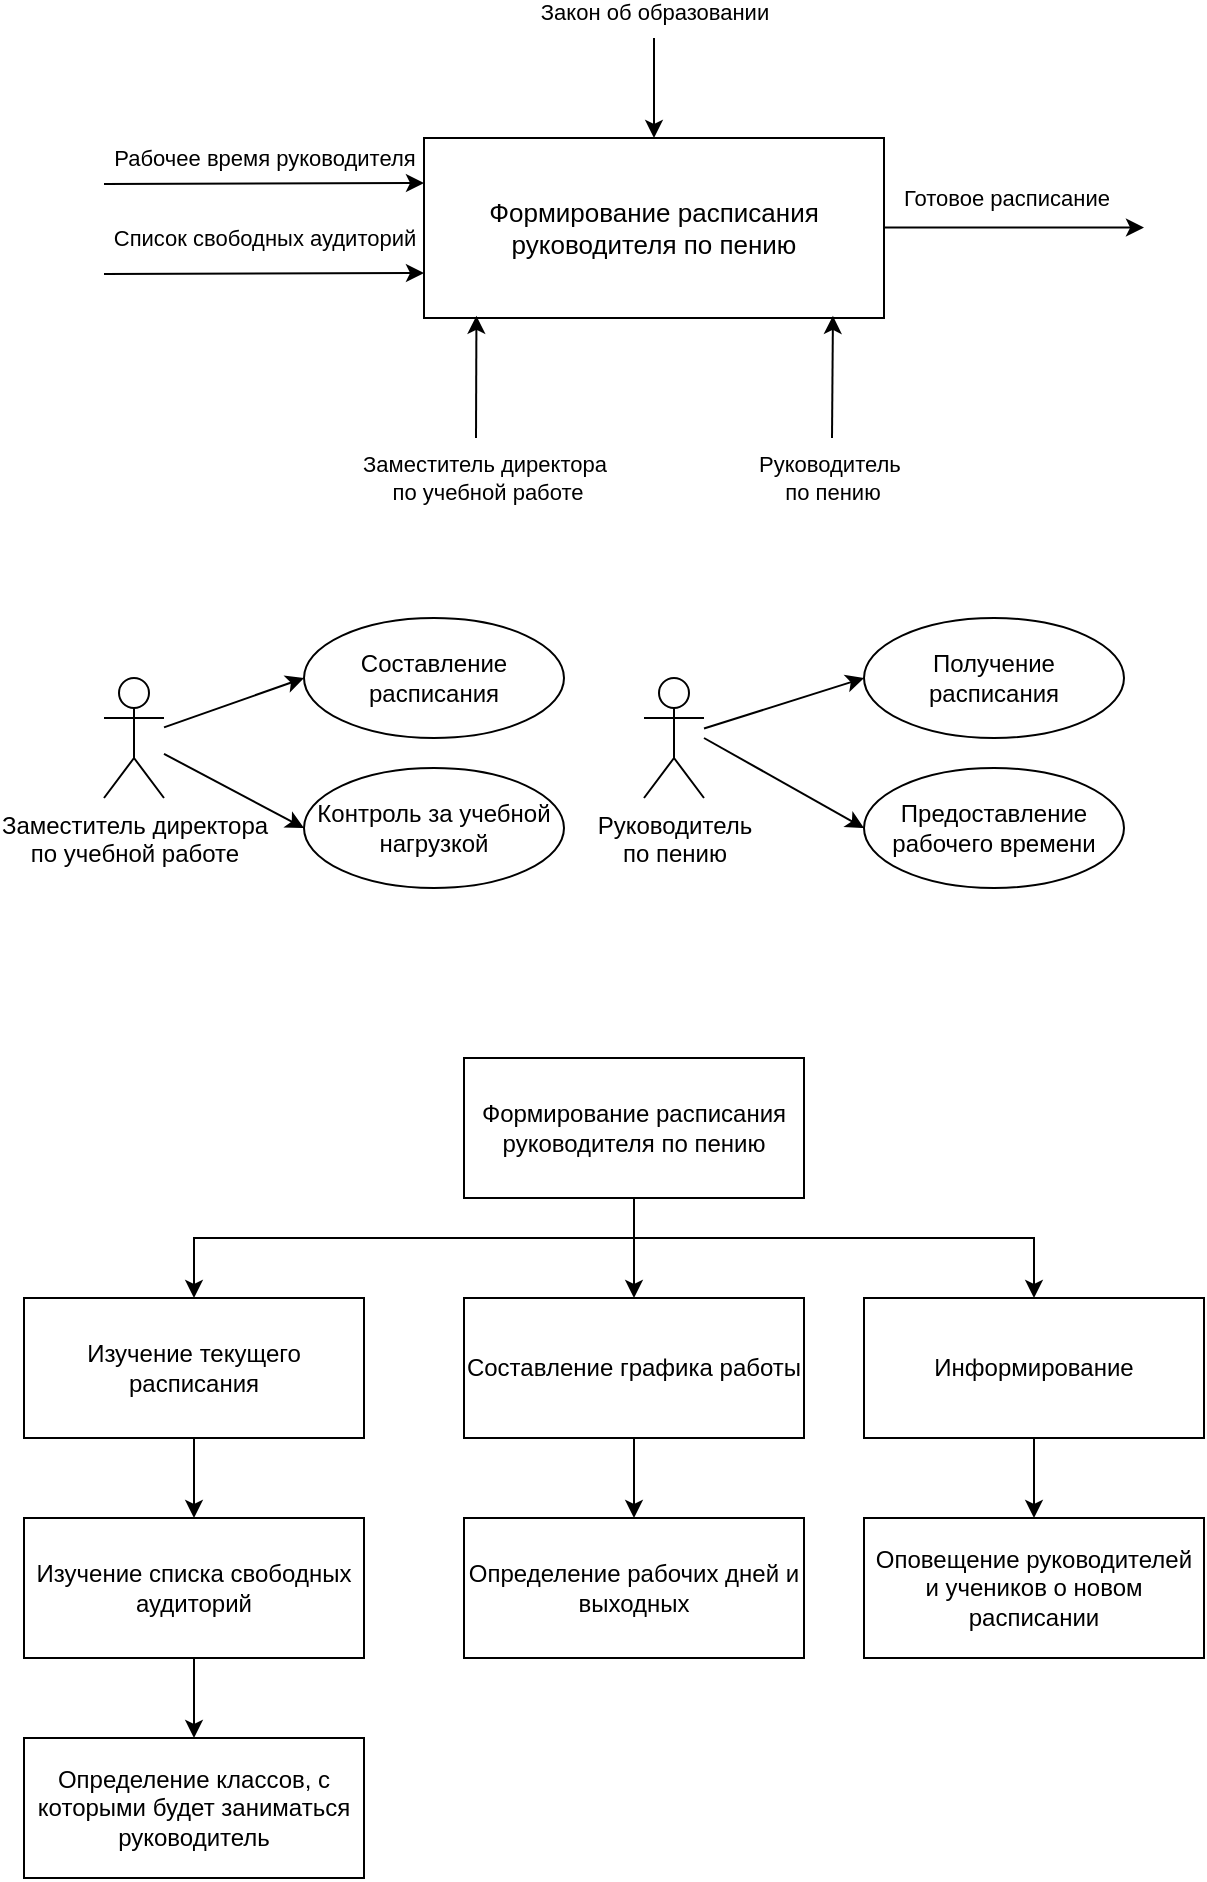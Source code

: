 <mxfile version="24.7.15">
  <diagram name="Страница — 1" id="YUVXSCBwJUpuNjFyxesY">
    <mxGraphModel dx="1155" dy="659" grid="1" gridSize="10" guides="1" tooltips="1" connect="1" arrows="1" fold="1" page="1" pageScale="1" pageWidth="827" pageHeight="1169" math="0" shadow="0">
      <root>
        <mxCell id="0" />
        <mxCell id="1" parent="0" />
        <mxCell id="wa9o9G0RywKdAa4oKemP-1" value="&lt;font style=&quot;font-size: 13px;&quot;&gt;Формирование расписания руководителя по пению&lt;/font&gt;" style="rounded=0;whiteSpace=wrap;html=1;" parent="1" vertex="1">
          <mxGeometry x="310" y="90" width="230" height="90" as="geometry" />
        </mxCell>
        <mxCell id="wa9o9G0RywKdAa4oKemP-3" value="" style="endArrow=classic;html=1;rounded=0;entryX=0.5;entryY=0;entryDx=0;entryDy=0;" parent="1" target="wa9o9G0RywKdAa4oKemP-1" edge="1">
          <mxGeometry width="50" height="50" relative="1" as="geometry">
            <mxPoint x="425" y="40" as="sourcePoint" />
            <mxPoint x="420" y="120" as="targetPoint" />
          </mxGeometry>
        </mxCell>
        <mxCell id="wa9o9G0RywKdAa4oKemP-5" value="Закон об образовании" style="edgeLabel;html=1;align=center;verticalAlign=middle;resizable=0;points=[];" parent="wa9o9G0RywKdAa4oKemP-3" vertex="1" connectable="0">
          <mxGeometry x="-0.313" relative="1" as="geometry">
            <mxPoint y="-30" as="offset" />
          </mxGeometry>
        </mxCell>
        <mxCell id="wa9o9G0RywKdAa4oKemP-10" value="" style="endArrow=classic;html=1;rounded=0;exitX=1;exitY=0.5;exitDx=0;exitDy=0;" parent="1" edge="1">
          <mxGeometry width="50" height="50" relative="1" as="geometry">
            <mxPoint x="540" y="134.8" as="sourcePoint" />
            <mxPoint x="670" y="134.8" as="targetPoint" />
          </mxGeometry>
        </mxCell>
        <mxCell id="wa9o9G0RywKdAa4oKemP-19" value="Готовое расписание" style="edgeLabel;html=1;align=center;verticalAlign=middle;resizable=0;points=[];" parent="wa9o9G0RywKdAa4oKemP-10" vertex="1" connectable="0">
          <mxGeometry x="-0.148" y="1" relative="1" as="geometry">
            <mxPoint x="5" y="-14" as="offset" />
          </mxGeometry>
        </mxCell>
        <mxCell id="wa9o9G0RywKdAa4oKemP-11" value="" style="endArrow=classic;html=1;rounded=0;entryX=0;entryY=0.75;entryDx=0;entryDy=0;" parent="1" target="wa9o9G0RywKdAa4oKemP-1" edge="1">
          <mxGeometry width="50" height="50" relative="1" as="geometry">
            <mxPoint x="150" y="158" as="sourcePoint" />
            <mxPoint x="310" y="158" as="targetPoint" />
          </mxGeometry>
        </mxCell>
        <mxCell id="wa9o9G0RywKdAa4oKemP-21" value="Список свободных аудиторий" style="edgeLabel;html=1;align=center;verticalAlign=middle;resizable=0;points=[];" parent="wa9o9G0RywKdAa4oKemP-11" vertex="1" connectable="0">
          <mxGeometry x="-0.138" y="-1" relative="1" as="geometry">
            <mxPoint x="11" y="-19" as="offset" />
          </mxGeometry>
        </mxCell>
        <mxCell id="wa9o9G0RywKdAa4oKemP-12" value="" style="endArrow=classic;html=1;rounded=0;entryX=0;entryY=0.25;entryDx=0;entryDy=0;" parent="1" target="wa9o9G0RywKdAa4oKemP-1" edge="1">
          <mxGeometry width="50" height="50" relative="1" as="geometry">
            <mxPoint x="150" y="113" as="sourcePoint" />
            <mxPoint x="390" y="170" as="targetPoint" />
          </mxGeometry>
        </mxCell>
        <mxCell id="wa9o9G0RywKdAa4oKemP-20" value="Рабочее время руководителя" style="edgeLabel;html=1;align=center;verticalAlign=middle;resizable=0;points=[];" parent="wa9o9G0RywKdAa4oKemP-12" vertex="1" connectable="0">
          <mxGeometry x="-0.15" y="1" relative="1" as="geometry">
            <mxPoint x="12" y="-12" as="offset" />
          </mxGeometry>
        </mxCell>
        <mxCell id="wa9o9G0RywKdAa4oKemP-13" value="" style="endArrow=classic;html=1;rounded=0;entryX=0.114;entryY=0.988;entryDx=0;entryDy=0;entryPerimeter=0;" parent="1" target="wa9o9G0RywKdAa4oKemP-1" edge="1">
          <mxGeometry width="50" height="50" relative="1" as="geometry">
            <mxPoint x="336" y="240" as="sourcePoint" />
            <mxPoint x="390" y="170" as="targetPoint" />
          </mxGeometry>
        </mxCell>
        <mxCell id="wa9o9G0RywKdAa4oKemP-18" value="Заместитель директора&lt;br&gt;&amp;nbsp;по учебной работе" style="edgeLabel;html=1;align=center;verticalAlign=middle;resizable=0;points=[];" parent="wa9o9G0RywKdAa4oKemP-13" vertex="1" connectable="0">
          <mxGeometry x="-0.761" y="1" relative="1" as="geometry">
            <mxPoint x="5" y="27" as="offset" />
          </mxGeometry>
        </mxCell>
        <mxCell id="wa9o9G0RywKdAa4oKemP-15" value="" style="endArrow=classic;html=1;rounded=0;entryX=0.889;entryY=0.988;entryDx=0;entryDy=0;entryPerimeter=0;" parent="1" target="wa9o9G0RywKdAa4oKemP-1" edge="1">
          <mxGeometry width="50" height="50" relative="1" as="geometry">
            <mxPoint x="514" y="240" as="sourcePoint" />
            <mxPoint x="390" y="170" as="targetPoint" />
          </mxGeometry>
        </mxCell>
        <mxCell id="wa9o9G0RywKdAa4oKemP-16" value="Руководитель&amp;nbsp;&lt;div&gt;по пению&lt;/div&gt;" style="edgeLabel;html=1;align=center;verticalAlign=middle;resizable=0;points=[];" parent="wa9o9G0RywKdAa4oKemP-15" vertex="1" connectable="0">
          <mxGeometry x="-0.255" relative="1" as="geometry">
            <mxPoint y="43" as="offset" />
          </mxGeometry>
        </mxCell>
        <mxCell id="QQWLQKuAl-H5catXo-OG-1" value="Заместитель директора&lt;br&gt;по учебной работе" style="shape=umlActor;verticalLabelPosition=bottom;verticalAlign=top;html=1;outlineConnect=0;" vertex="1" parent="1">
          <mxGeometry x="150" y="360" width="30" height="60" as="geometry" />
        </mxCell>
        <mxCell id="QQWLQKuAl-H5catXo-OG-3" value="Контроль за учебной нагрузкой" style="ellipse;whiteSpace=wrap;html=1;" vertex="1" parent="1">
          <mxGeometry x="250" y="405" width="130" height="60" as="geometry" />
        </mxCell>
        <mxCell id="QQWLQKuAl-H5catXo-OG-4" value="Составление расписания" style="ellipse;whiteSpace=wrap;html=1;" vertex="1" parent="1">
          <mxGeometry x="250" y="330" width="130" height="60" as="geometry" />
        </mxCell>
        <mxCell id="QQWLQKuAl-H5catXo-OG-7" value="" style="endArrow=classic;html=1;rounded=0;entryX=0;entryY=0.5;entryDx=0;entryDy=0;" edge="1" parent="1" source="QQWLQKuAl-H5catXo-OG-1" target="QQWLQKuAl-H5catXo-OG-4">
          <mxGeometry width="50" height="50" relative="1" as="geometry">
            <mxPoint x="80" y="515" as="sourcePoint" />
            <mxPoint x="130" y="465" as="targetPoint" />
          </mxGeometry>
        </mxCell>
        <mxCell id="QQWLQKuAl-H5catXo-OG-8" value="" style="endArrow=classic;html=1;rounded=0;entryX=0;entryY=0.5;entryDx=0;entryDy=0;" edge="1" parent="1" source="QQWLQKuAl-H5catXo-OG-1" target="QQWLQKuAl-H5catXo-OG-3">
          <mxGeometry width="50" height="50" relative="1" as="geometry">
            <mxPoint x="80" y="515" as="sourcePoint" />
            <mxPoint x="130" y="465" as="targetPoint" />
          </mxGeometry>
        </mxCell>
        <mxCell id="QQWLQKuAl-H5catXo-OG-11" style="edgeStyle=orthogonalEdgeStyle;rounded=0;orthogonalLoop=1;jettySize=auto;html=1;entryX=0.5;entryY=0;entryDx=0;entryDy=0;" edge="1" parent="1" source="QQWLQKuAl-H5catXo-OG-14" target="QQWLQKuAl-H5catXo-OG-16">
          <mxGeometry relative="1" as="geometry">
            <mxPoint x="415" y="650" as="targetPoint" />
            <Array as="points">
              <mxPoint x="415" y="640" />
              <mxPoint x="195" y="640" />
            </Array>
          </mxGeometry>
        </mxCell>
        <mxCell id="QQWLQKuAl-H5catXo-OG-12" style="edgeStyle=orthogonalEdgeStyle;rounded=0;orthogonalLoop=1;jettySize=auto;html=1;entryX=0.5;entryY=0;entryDx=0;entryDy=0;" edge="1" parent="1" source="QQWLQKuAl-H5catXo-OG-14" target="QQWLQKuAl-H5catXo-OG-18">
          <mxGeometry relative="1" as="geometry" />
        </mxCell>
        <mxCell id="QQWLQKuAl-H5catXo-OG-13" style="edgeStyle=orthogonalEdgeStyle;rounded=0;orthogonalLoop=1;jettySize=auto;html=1;entryX=0.5;entryY=0;entryDx=0;entryDy=0;" edge="1" parent="1" source="QQWLQKuAl-H5catXo-OG-14" target="QQWLQKuAl-H5catXo-OG-20">
          <mxGeometry relative="1" as="geometry">
            <Array as="points">
              <mxPoint x="415" y="640" />
              <mxPoint x="615" y="640" />
            </Array>
          </mxGeometry>
        </mxCell>
        <mxCell id="QQWLQKuAl-H5catXo-OG-14" value="Формирование расписания руководителя по пению" style="rounded=0;whiteSpace=wrap;html=1;" vertex="1" parent="1">
          <mxGeometry x="330" y="550" width="170" height="70" as="geometry" />
        </mxCell>
        <mxCell id="QQWLQKuAl-H5catXo-OG-15" style="edgeStyle=orthogonalEdgeStyle;rounded=0;orthogonalLoop=1;jettySize=auto;html=1;entryX=0.5;entryY=0;entryDx=0;entryDy=0;" edge="1" parent="1" source="QQWLQKuAl-H5catXo-OG-16" target="QQWLQKuAl-H5catXo-OG-22">
          <mxGeometry relative="1" as="geometry" />
        </mxCell>
        <mxCell id="QQWLQKuAl-H5catXo-OG-16" value="Изучение текущего расписания" style="rounded=0;whiteSpace=wrap;html=1;" vertex="1" parent="1">
          <mxGeometry x="110" y="670" width="170" height="70" as="geometry" />
        </mxCell>
        <mxCell id="QQWLQKuAl-H5catXo-OG-17" style="edgeStyle=orthogonalEdgeStyle;rounded=0;orthogonalLoop=1;jettySize=auto;html=1;entryX=0.5;entryY=0;entryDx=0;entryDy=0;" edge="1" parent="1" source="QQWLQKuAl-H5catXo-OG-18" target="QQWLQKuAl-H5catXo-OG-24">
          <mxGeometry relative="1" as="geometry" />
        </mxCell>
        <mxCell id="QQWLQKuAl-H5catXo-OG-18" value="Составление графика работы" style="rounded=0;whiteSpace=wrap;html=1;" vertex="1" parent="1">
          <mxGeometry x="330" y="670" width="170" height="70" as="geometry" />
        </mxCell>
        <mxCell id="QQWLQKuAl-H5catXo-OG-19" style="edgeStyle=orthogonalEdgeStyle;rounded=0;orthogonalLoop=1;jettySize=auto;html=1;entryX=0.5;entryY=0;entryDx=0;entryDy=0;" edge="1" parent="1" source="QQWLQKuAl-H5catXo-OG-20" target="QQWLQKuAl-H5catXo-OG-26">
          <mxGeometry relative="1" as="geometry" />
        </mxCell>
        <mxCell id="QQWLQKuAl-H5catXo-OG-20" value="Информирование" style="rounded=0;whiteSpace=wrap;html=1;" vertex="1" parent="1">
          <mxGeometry x="530" y="670" width="170" height="70" as="geometry" />
        </mxCell>
        <mxCell id="QQWLQKuAl-H5catXo-OG-21" style="edgeStyle=orthogonalEdgeStyle;rounded=0;orthogonalLoop=1;jettySize=auto;html=1;entryX=0.5;entryY=0;entryDx=0;entryDy=0;" edge="1" parent="1" source="QQWLQKuAl-H5catXo-OG-22" target="QQWLQKuAl-H5catXo-OG-25">
          <mxGeometry relative="1" as="geometry" />
        </mxCell>
        <mxCell id="QQWLQKuAl-H5catXo-OG-22" value="Изучение списка свободных аудиторий" style="rounded=0;whiteSpace=wrap;html=1;" vertex="1" parent="1">
          <mxGeometry x="110" y="780" width="170" height="70" as="geometry" />
        </mxCell>
        <mxCell id="QQWLQKuAl-H5catXo-OG-24" value="Определение рабочих дней и выходных" style="rounded=0;whiteSpace=wrap;html=1;" vertex="1" parent="1">
          <mxGeometry x="330" y="780" width="170" height="70" as="geometry" />
        </mxCell>
        <mxCell id="QQWLQKuAl-H5catXo-OG-25" value="Определение классов, с которыми будет заниматься руководитель" style="rounded=0;whiteSpace=wrap;html=1;" vertex="1" parent="1">
          <mxGeometry x="110" y="890" width="170" height="70" as="geometry" />
        </mxCell>
        <mxCell id="QQWLQKuAl-H5catXo-OG-26" value="Оповещение руководителей и учеников о новом расписании" style="rounded=0;whiteSpace=wrap;html=1;" vertex="1" parent="1">
          <mxGeometry x="530" y="780" width="170" height="70" as="geometry" />
        </mxCell>
        <mxCell id="QQWLQKuAl-H5catXo-OG-28" value="Руководитель &lt;br&gt;по пению" style="shape=umlActor;verticalLabelPosition=bottom;verticalAlign=top;html=1;outlineConnect=0;" vertex="1" parent="1">
          <mxGeometry x="420" y="360" width="30" height="60" as="geometry" />
        </mxCell>
        <mxCell id="QQWLQKuAl-H5catXo-OG-30" value="Получение расписания" style="ellipse;whiteSpace=wrap;html=1;" vertex="1" parent="1">
          <mxGeometry x="530" y="330" width="130" height="60" as="geometry" />
        </mxCell>
        <mxCell id="QQWLQKuAl-H5catXo-OG-31" value="" style="endArrow=classic;html=1;rounded=0;entryX=0;entryY=0.5;entryDx=0;entryDy=0;" edge="1" parent="1" source="QQWLQKuAl-H5catXo-OG-28" target="QQWLQKuAl-H5catXo-OG-30">
          <mxGeometry width="50" height="50" relative="1" as="geometry">
            <mxPoint x="350" y="515" as="sourcePoint" />
            <mxPoint x="400" y="465" as="targetPoint" />
          </mxGeometry>
        </mxCell>
        <mxCell id="QQWLQKuAl-H5catXo-OG-33" value="Предоставление рабочего времени" style="ellipse;whiteSpace=wrap;html=1;" vertex="1" parent="1">
          <mxGeometry x="530" y="405" width="130" height="60" as="geometry" />
        </mxCell>
        <mxCell id="QQWLQKuAl-H5catXo-OG-35" value="" style="endArrow=classic;html=1;rounded=0;entryX=0;entryY=0.5;entryDx=0;entryDy=0;" edge="1" parent="1" target="QQWLQKuAl-H5catXo-OG-33">
          <mxGeometry width="50" height="50" relative="1" as="geometry">
            <mxPoint x="450" y="390" as="sourcePoint" />
            <mxPoint x="530" y="385" as="targetPoint" />
          </mxGeometry>
        </mxCell>
      </root>
    </mxGraphModel>
  </diagram>
</mxfile>
